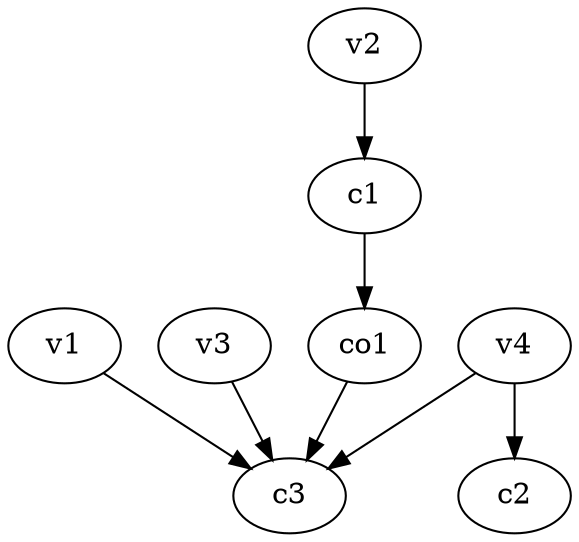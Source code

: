 strict digraph  {
c1;
c2;
c3;
v1;
v2;
v3;
v4;
co1;
c1 -> co1  [weight=1];
v1 -> c3  [weight=1];
v2 -> c1  [weight=1];
v3 -> c3  [weight=1];
v4 -> c3  [weight=1];
v4 -> c2  [weight=1];
co1 -> c3  [weight=1];
}

